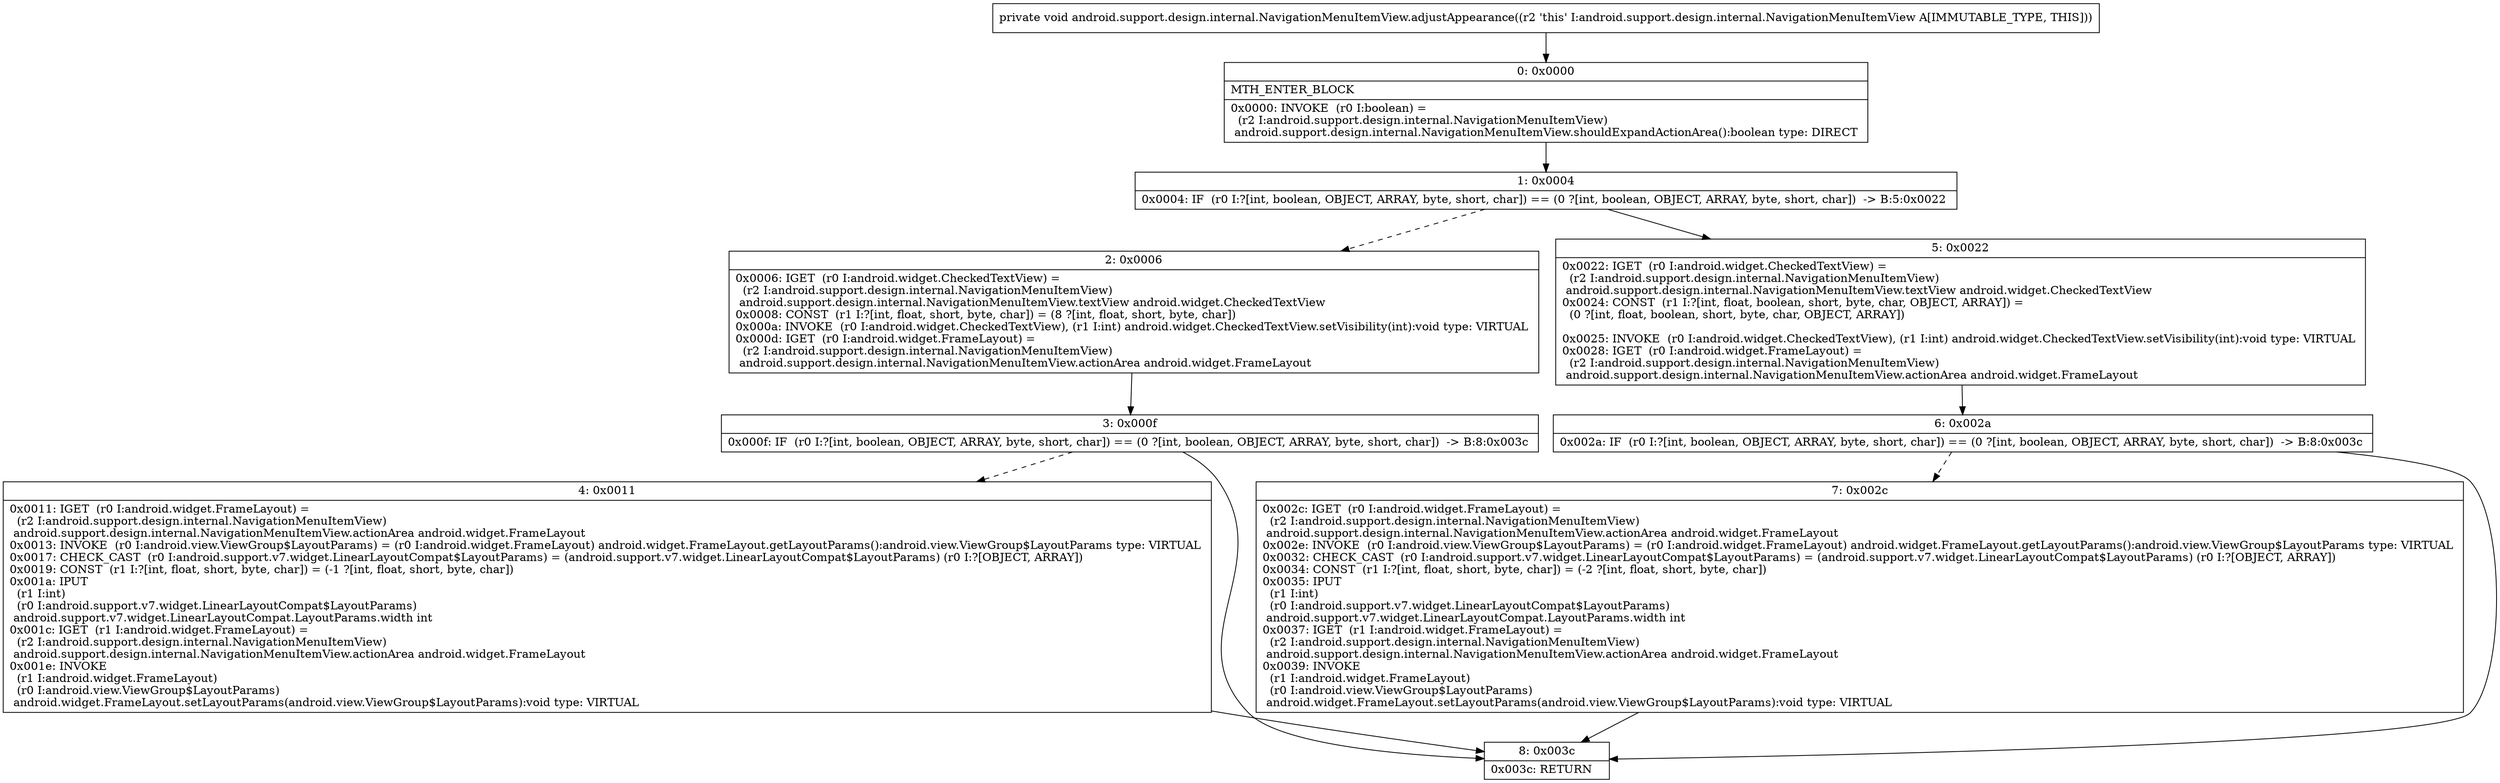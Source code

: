 digraph "CFG forandroid.support.design.internal.NavigationMenuItemView.adjustAppearance()V" {
Node_0 [shape=record,label="{0\:\ 0x0000|MTH_ENTER_BLOCK\l|0x0000: INVOKE  (r0 I:boolean) = \l  (r2 I:android.support.design.internal.NavigationMenuItemView)\l android.support.design.internal.NavigationMenuItemView.shouldExpandActionArea():boolean type: DIRECT \l}"];
Node_1 [shape=record,label="{1\:\ 0x0004|0x0004: IF  (r0 I:?[int, boolean, OBJECT, ARRAY, byte, short, char]) == (0 ?[int, boolean, OBJECT, ARRAY, byte, short, char])  \-\> B:5:0x0022 \l}"];
Node_2 [shape=record,label="{2\:\ 0x0006|0x0006: IGET  (r0 I:android.widget.CheckedTextView) = \l  (r2 I:android.support.design.internal.NavigationMenuItemView)\l android.support.design.internal.NavigationMenuItemView.textView android.widget.CheckedTextView \l0x0008: CONST  (r1 I:?[int, float, short, byte, char]) = (8 ?[int, float, short, byte, char]) \l0x000a: INVOKE  (r0 I:android.widget.CheckedTextView), (r1 I:int) android.widget.CheckedTextView.setVisibility(int):void type: VIRTUAL \l0x000d: IGET  (r0 I:android.widget.FrameLayout) = \l  (r2 I:android.support.design.internal.NavigationMenuItemView)\l android.support.design.internal.NavigationMenuItemView.actionArea android.widget.FrameLayout \l}"];
Node_3 [shape=record,label="{3\:\ 0x000f|0x000f: IF  (r0 I:?[int, boolean, OBJECT, ARRAY, byte, short, char]) == (0 ?[int, boolean, OBJECT, ARRAY, byte, short, char])  \-\> B:8:0x003c \l}"];
Node_4 [shape=record,label="{4\:\ 0x0011|0x0011: IGET  (r0 I:android.widget.FrameLayout) = \l  (r2 I:android.support.design.internal.NavigationMenuItemView)\l android.support.design.internal.NavigationMenuItemView.actionArea android.widget.FrameLayout \l0x0013: INVOKE  (r0 I:android.view.ViewGroup$LayoutParams) = (r0 I:android.widget.FrameLayout) android.widget.FrameLayout.getLayoutParams():android.view.ViewGroup$LayoutParams type: VIRTUAL \l0x0017: CHECK_CAST  (r0 I:android.support.v7.widget.LinearLayoutCompat$LayoutParams) = (android.support.v7.widget.LinearLayoutCompat$LayoutParams) (r0 I:?[OBJECT, ARRAY]) \l0x0019: CONST  (r1 I:?[int, float, short, byte, char]) = (\-1 ?[int, float, short, byte, char]) \l0x001a: IPUT  \l  (r1 I:int)\l  (r0 I:android.support.v7.widget.LinearLayoutCompat$LayoutParams)\l android.support.v7.widget.LinearLayoutCompat.LayoutParams.width int \l0x001c: IGET  (r1 I:android.widget.FrameLayout) = \l  (r2 I:android.support.design.internal.NavigationMenuItemView)\l android.support.design.internal.NavigationMenuItemView.actionArea android.widget.FrameLayout \l0x001e: INVOKE  \l  (r1 I:android.widget.FrameLayout)\l  (r0 I:android.view.ViewGroup$LayoutParams)\l android.widget.FrameLayout.setLayoutParams(android.view.ViewGroup$LayoutParams):void type: VIRTUAL \l}"];
Node_5 [shape=record,label="{5\:\ 0x0022|0x0022: IGET  (r0 I:android.widget.CheckedTextView) = \l  (r2 I:android.support.design.internal.NavigationMenuItemView)\l android.support.design.internal.NavigationMenuItemView.textView android.widget.CheckedTextView \l0x0024: CONST  (r1 I:?[int, float, boolean, short, byte, char, OBJECT, ARRAY]) = \l  (0 ?[int, float, boolean, short, byte, char, OBJECT, ARRAY])\l \l0x0025: INVOKE  (r0 I:android.widget.CheckedTextView), (r1 I:int) android.widget.CheckedTextView.setVisibility(int):void type: VIRTUAL \l0x0028: IGET  (r0 I:android.widget.FrameLayout) = \l  (r2 I:android.support.design.internal.NavigationMenuItemView)\l android.support.design.internal.NavigationMenuItemView.actionArea android.widget.FrameLayout \l}"];
Node_6 [shape=record,label="{6\:\ 0x002a|0x002a: IF  (r0 I:?[int, boolean, OBJECT, ARRAY, byte, short, char]) == (0 ?[int, boolean, OBJECT, ARRAY, byte, short, char])  \-\> B:8:0x003c \l}"];
Node_7 [shape=record,label="{7\:\ 0x002c|0x002c: IGET  (r0 I:android.widget.FrameLayout) = \l  (r2 I:android.support.design.internal.NavigationMenuItemView)\l android.support.design.internal.NavigationMenuItemView.actionArea android.widget.FrameLayout \l0x002e: INVOKE  (r0 I:android.view.ViewGroup$LayoutParams) = (r0 I:android.widget.FrameLayout) android.widget.FrameLayout.getLayoutParams():android.view.ViewGroup$LayoutParams type: VIRTUAL \l0x0032: CHECK_CAST  (r0 I:android.support.v7.widget.LinearLayoutCompat$LayoutParams) = (android.support.v7.widget.LinearLayoutCompat$LayoutParams) (r0 I:?[OBJECT, ARRAY]) \l0x0034: CONST  (r1 I:?[int, float, short, byte, char]) = (\-2 ?[int, float, short, byte, char]) \l0x0035: IPUT  \l  (r1 I:int)\l  (r0 I:android.support.v7.widget.LinearLayoutCompat$LayoutParams)\l android.support.v7.widget.LinearLayoutCompat.LayoutParams.width int \l0x0037: IGET  (r1 I:android.widget.FrameLayout) = \l  (r2 I:android.support.design.internal.NavigationMenuItemView)\l android.support.design.internal.NavigationMenuItemView.actionArea android.widget.FrameLayout \l0x0039: INVOKE  \l  (r1 I:android.widget.FrameLayout)\l  (r0 I:android.view.ViewGroup$LayoutParams)\l android.widget.FrameLayout.setLayoutParams(android.view.ViewGroup$LayoutParams):void type: VIRTUAL \l}"];
Node_8 [shape=record,label="{8\:\ 0x003c|0x003c: RETURN   \l}"];
MethodNode[shape=record,label="{private void android.support.design.internal.NavigationMenuItemView.adjustAppearance((r2 'this' I:android.support.design.internal.NavigationMenuItemView A[IMMUTABLE_TYPE, THIS])) }"];
MethodNode -> Node_0;
Node_0 -> Node_1;
Node_1 -> Node_2[style=dashed];
Node_1 -> Node_5;
Node_2 -> Node_3;
Node_3 -> Node_4[style=dashed];
Node_3 -> Node_8;
Node_4 -> Node_8;
Node_5 -> Node_6;
Node_6 -> Node_7[style=dashed];
Node_6 -> Node_8;
Node_7 -> Node_8;
}

